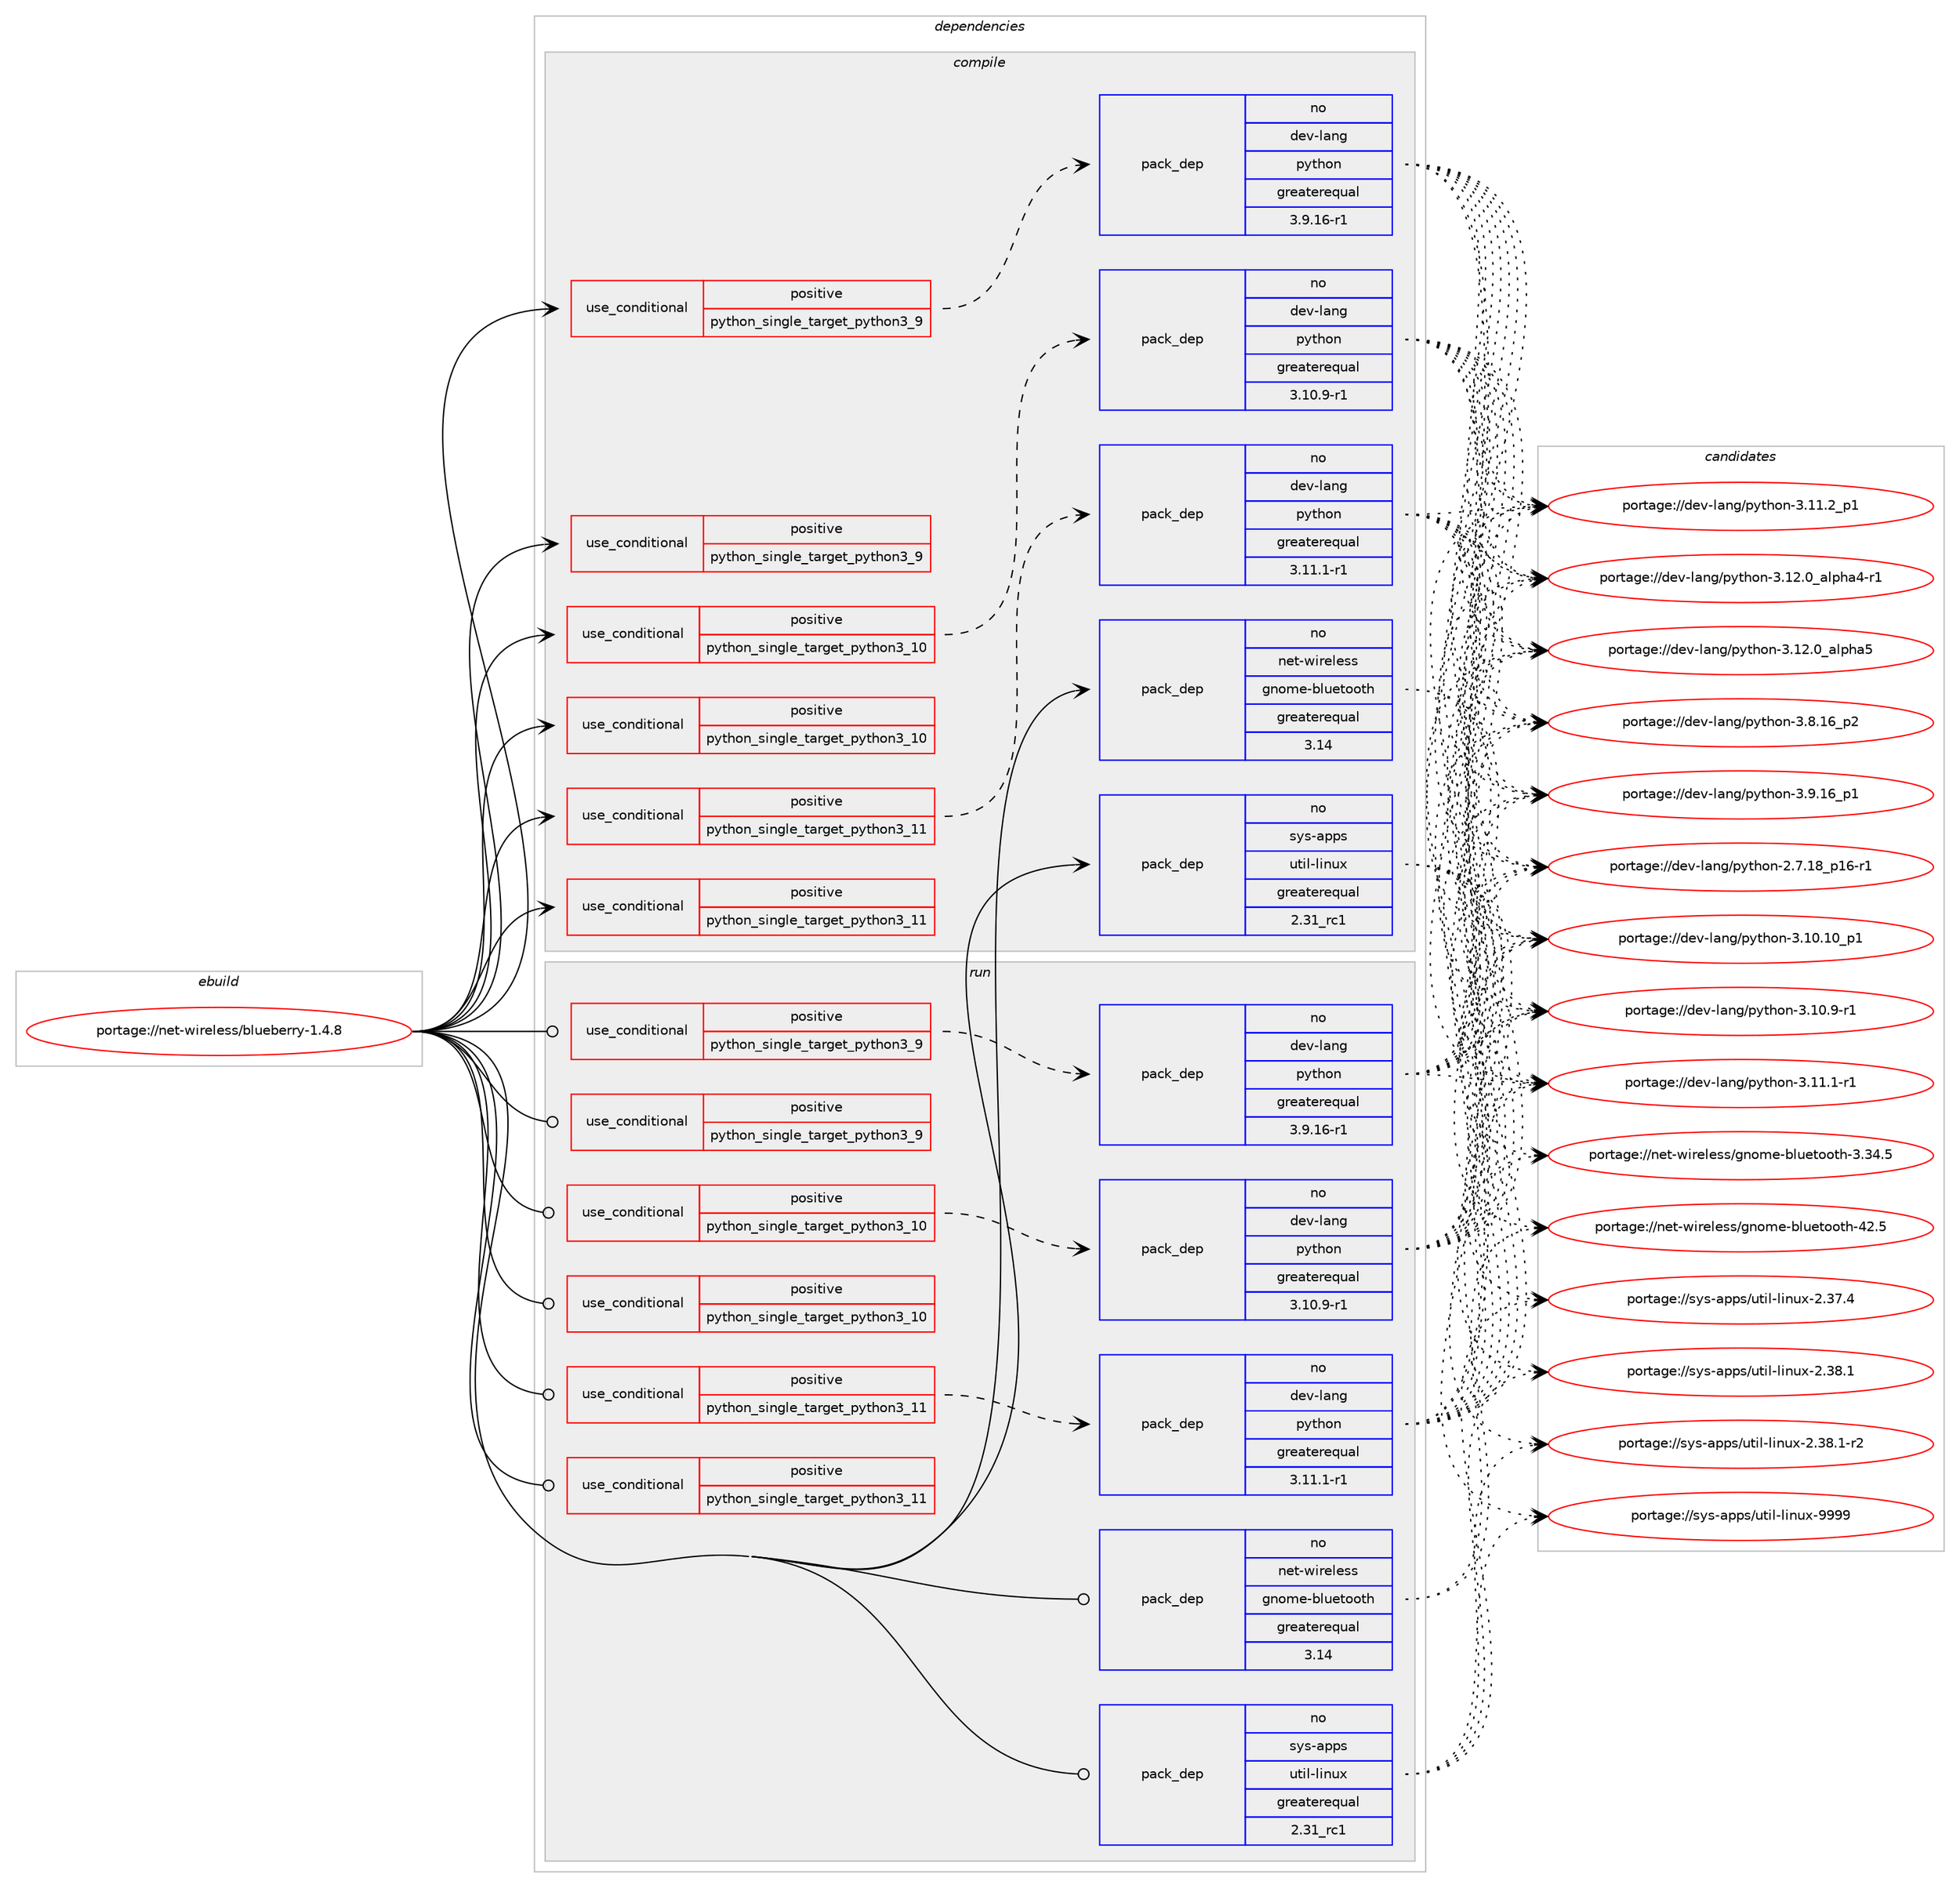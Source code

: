 digraph prolog {

# *************
# Graph options
# *************

newrank=true;
concentrate=true;
compound=true;
graph [rankdir=LR,fontname=Helvetica,fontsize=10,ranksep=1.5];#, ranksep=2.5, nodesep=0.2];
edge  [arrowhead=vee];
node  [fontname=Helvetica,fontsize=10];

# **********
# The ebuild
# **********

subgraph cluster_leftcol {
color=gray;
rank=same;
label=<<i>ebuild</i>>;
id [label="portage://net-wireless/blueberry-1.4.8", color=red, width=4, href="../net-wireless/blueberry-1.4.8.svg"];
}

# ****************
# The dependencies
# ****************

subgraph cluster_midcol {
color=gray;
label=<<i>dependencies</i>>;
subgraph cluster_compile {
fillcolor="#eeeeee";
style=filled;
label=<<i>compile</i>>;
subgraph cond23 {
dependency60 [label=<<TABLE BORDER="0" CELLBORDER="1" CELLSPACING="0" CELLPADDING="4"><TR><TD ROWSPAN="3" CELLPADDING="10">use_conditional</TD></TR><TR><TD>positive</TD></TR><TR><TD>python_single_target_python3_10</TD></TR></TABLE>>, shape=none, color=red];
subgraph pack38 {
dependency61 [label=<<TABLE BORDER="0" CELLBORDER="1" CELLSPACING="0" CELLPADDING="4" WIDTH="220"><TR><TD ROWSPAN="6" CELLPADDING="30">pack_dep</TD></TR><TR><TD WIDTH="110">no</TD></TR><TR><TD>dev-lang</TD></TR><TR><TD>python</TD></TR><TR><TD>greaterequal</TD></TR><TR><TD>3.10.9-r1</TD></TR></TABLE>>, shape=none, color=blue];
}
dependency60:e -> dependency61:w [weight=20,style="dashed",arrowhead="vee"];
}
id:e -> dependency60:w [weight=20,style="solid",arrowhead="vee"];
subgraph cond24 {
dependency62 [label=<<TABLE BORDER="0" CELLBORDER="1" CELLSPACING="0" CELLPADDING="4"><TR><TD ROWSPAN="3" CELLPADDING="10">use_conditional</TD></TR><TR><TD>positive</TD></TR><TR><TD>python_single_target_python3_10</TD></TR></TABLE>>, shape=none, color=red];
# *** BEGIN UNKNOWN DEPENDENCY TYPE (TODO) ***
# dependency62 -> package_dependency(portage://net-wireless/blueberry-1.4.8,install,no,dev-python,dbus-python,none,[,,],[],[use(enable(python_targets_python3_10),negative)])
# *** END UNKNOWN DEPENDENCY TYPE (TODO) ***

# *** BEGIN UNKNOWN DEPENDENCY TYPE (TODO) ***
# dependency62 -> package_dependency(portage://net-wireless/blueberry-1.4.8,install,no,dev-python,pygobject,none,[,,],[slot(3)],[use(enable(python_targets_python3_10),negative)])
# *** END UNKNOWN DEPENDENCY TYPE (TODO) ***

# *** BEGIN UNKNOWN DEPENDENCY TYPE (TODO) ***
# dependency62 -> package_dependency(portage://net-wireless/blueberry-1.4.8,install,no,dev-python,setproctitle,none,[,,],[],[use(enable(python_targets_python3_10),negative)])
# *** END UNKNOWN DEPENDENCY TYPE (TODO) ***

# *** BEGIN UNKNOWN DEPENDENCY TYPE (TODO) ***
# dependency62 -> package_dependency(portage://net-wireless/blueberry-1.4.8,install,no,dev-python,python3-xapp,none,[,,],[],[use(enable(python_targets_python3_10),negative)])
# *** END UNKNOWN DEPENDENCY TYPE (TODO) ***

}
id:e -> dependency62:w [weight=20,style="solid",arrowhead="vee"];
subgraph cond25 {
dependency63 [label=<<TABLE BORDER="0" CELLBORDER="1" CELLSPACING="0" CELLPADDING="4"><TR><TD ROWSPAN="3" CELLPADDING="10">use_conditional</TD></TR><TR><TD>positive</TD></TR><TR><TD>python_single_target_python3_11</TD></TR></TABLE>>, shape=none, color=red];
subgraph pack39 {
dependency64 [label=<<TABLE BORDER="0" CELLBORDER="1" CELLSPACING="0" CELLPADDING="4" WIDTH="220"><TR><TD ROWSPAN="6" CELLPADDING="30">pack_dep</TD></TR><TR><TD WIDTH="110">no</TD></TR><TR><TD>dev-lang</TD></TR><TR><TD>python</TD></TR><TR><TD>greaterequal</TD></TR><TR><TD>3.11.1-r1</TD></TR></TABLE>>, shape=none, color=blue];
}
dependency63:e -> dependency64:w [weight=20,style="dashed",arrowhead="vee"];
}
id:e -> dependency63:w [weight=20,style="solid",arrowhead="vee"];
subgraph cond26 {
dependency65 [label=<<TABLE BORDER="0" CELLBORDER="1" CELLSPACING="0" CELLPADDING="4"><TR><TD ROWSPAN="3" CELLPADDING="10">use_conditional</TD></TR><TR><TD>positive</TD></TR><TR><TD>python_single_target_python3_11</TD></TR></TABLE>>, shape=none, color=red];
# *** BEGIN UNKNOWN DEPENDENCY TYPE (TODO) ***
# dependency65 -> package_dependency(portage://net-wireless/blueberry-1.4.8,install,no,dev-python,dbus-python,none,[,,],[],[use(enable(python_targets_python3_11),negative)])
# *** END UNKNOWN DEPENDENCY TYPE (TODO) ***

# *** BEGIN UNKNOWN DEPENDENCY TYPE (TODO) ***
# dependency65 -> package_dependency(portage://net-wireless/blueberry-1.4.8,install,no,dev-python,pygobject,none,[,,],[slot(3)],[use(enable(python_targets_python3_11),negative)])
# *** END UNKNOWN DEPENDENCY TYPE (TODO) ***

# *** BEGIN UNKNOWN DEPENDENCY TYPE (TODO) ***
# dependency65 -> package_dependency(portage://net-wireless/blueberry-1.4.8,install,no,dev-python,setproctitle,none,[,,],[],[use(enable(python_targets_python3_11),negative)])
# *** END UNKNOWN DEPENDENCY TYPE (TODO) ***

# *** BEGIN UNKNOWN DEPENDENCY TYPE (TODO) ***
# dependency65 -> package_dependency(portage://net-wireless/blueberry-1.4.8,install,no,dev-python,python3-xapp,none,[,,],[],[use(enable(python_targets_python3_11),negative)])
# *** END UNKNOWN DEPENDENCY TYPE (TODO) ***

}
id:e -> dependency65:w [weight=20,style="solid",arrowhead="vee"];
subgraph cond27 {
dependency66 [label=<<TABLE BORDER="0" CELLBORDER="1" CELLSPACING="0" CELLPADDING="4"><TR><TD ROWSPAN="3" CELLPADDING="10">use_conditional</TD></TR><TR><TD>positive</TD></TR><TR><TD>python_single_target_python3_9</TD></TR></TABLE>>, shape=none, color=red];
subgraph pack40 {
dependency67 [label=<<TABLE BORDER="0" CELLBORDER="1" CELLSPACING="0" CELLPADDING="4" WIDTH="220"><TR><TD ROWSPAN="6" CELLPADDING="30">pack_dep</TD></TR><TR><TD WIDTH="110">no</TD></TR><TR><TD>dev-lang</TD></TR><TR><TD>python</TD></TR><TR><TD>greaterequal</TD></TR><TR><TD>3.9.16-r1</TD></TR></TABLE>>, shape=none, color=blue];
}
dependency66:e -> dependency67:w [weight=20,style="dashed",arrowhead="vee"];
}
id:e -> dependency66:w [weight=20,style="solid",arrowhead="vee"];
subgraph cond28 {
dependency68 [label=<<TABLE BORDER="0" CELLBORDER="1" CELLSPACING="0" CELLPADDING="4"><TR><TD ROWSPAN="3" CELLPADDING="10">use_conditional</TD></TR><TR><TD>positive</TD></TR><TR><TD>python_single_target_python3_9</TD></TR></TABLE>>, shape=none, color=red];
# *** BEGIN UNKNOWN DEPENDENCY TYPE (TODO) ***
# dependency68 -> package_dependency(portage://net-wireless/blueberry-1.4.8,install,no,dev-python,dbus-python,none,[,,],[],[use(enable(python_targets_python3_9),negative)])
# *** END UNKNOWN DEPENDENCY TYPE (TODO) ***

# *** BEGIN UNKNOWN DEPENDENCY TYPE (TODO) ***
# dependency68 -> package_dependency(portage://net-wireless/blueberry-1.4.8,install,no,dev-python,pygobject,none,[,,],[slot(3)],[use(enable(python_targets_python3_9),negative)])
# *** END UNKNOWN DEPENDENCY TYPE (TODO) ***

# *** BEGIN UNKNOWN DEPENDENCY TYPE (TODO) ***
# dependency68 -> package_dependency(portage://net-wireless/blueberry-1.4.8,install,no,dev-python,setproctitle,none,[,,],[],[use(enable(python_targets_python3_9),negative)])
# *** END UNKNOWN DEPENDENCY TYPE (TODO) ***

# *** BEGIN UNKNOWN DEPENDENCY TYPE (TODO) ***
# dependency68 -> package_dependency(portage://net-wireless/blueberry-1.4.8,install,no,dev-python,python3-xapp,none,[,,],[],[use(enable(python_targets_python3_9),negative)])
# *** END UNKNOWN DEPENDENCY TYPE (TODO) ***

}
id:e -> dependency68:w [weight=20,style="solid",arrowhead="vee"];
# *** BEGIN UNKNOWN DEPENDENCY TYPE (TODO) ***
# id -> package_dependency(portage://net-wireless/blueberry-1.4.8,install,no,net-wireless,bluez,none,[,,],[],[use(enable(obex),none)])
# *** END UNKNOWN DEPENDENCY TYPE (TODO) ***

# *** BEGIN UNKNOWN DEPENDENCY TYPE (TODO) ***
# id -> package_dependency(portage://net-wireless/blueberry-1.4.8,install,no,net-wireless,bluez-tools,none,[,,],[],[])
# *** END UNKNOWN DEPENDENCY TYPE (TODO) ***

subgraph pack41 {
dependency69 [label=<<TABLE BORDER="0" CELLBORDER="1" CELLSPACING="0" CELLPADDING="4" WIDTH="220"><TR><TD ROWSPAN="6" CELLPADDING="30">pack_dep</TD></TR><TR><TD WIDTH="110">no</TD></TR><TR><TD>net-wireless</TD></TR><TR><TD>gnome-bluetooth</TD></TR><TR><TD>greaterequal</TD></TR><TR><TD>3.14</TD></TR></TABLE>>, shape=none, color=blue];
}
id:e -> dependency69:w [weight=20,style="solid",arrowhead="vee"];
subgraph pack42 {
dependency70 [label=<<TABLE BORDER="0" CELLBORDER="1" CELLSPACING="0" CELLPADDING="4" WIDTH="220"><TR><TD ROWSPAN="6" CELLPADDING="30">pack_dep</TD></TR><TR><TD WIDTH="110">no</TD></TR><TR><TD>sys-apps</TD></TR><TR><TD>util-linux</TD></TR><TR><TD>greaterequal</TD></TR><TR><TD>2.31_rc1</TD></TR></TABLE>>, shape=none, color=blue];
}
id:e -> dependency70:w [weight=20,style="solid",arrowhead="vee"];
# *** BEGIN UNKNOWN DEPENDENCY TYPE (TODO) ***
# id -> package_dependency(portage://net-wireless/blueberry-1.4.8,install,no,x11-libs,libnotify,none,[,,],[],[use(enable(introspection),none)])
# *** END UNKNOWN DEPENDENCY TYPE (TODO) ***

# *** BEGIN UNKNOWN DEPENDENCY TYPE (TODO) ***
# id -> package_dependency(portage://net-wireless/blueberry-1.4.8,install,no,x11-misc,wmctrl,none,[,,],[],[])
# *** END UNKNOWN DEPENDENCY TYPE (TODO) ***

}
subgraph cluster_compileandrun {
fillcolor="#eeeeee";
style=filled;
label=<<i>compile and run</i>>;
}
subgraph cluster_run {
fillcolor="#eeeeee";
style=filled;
label=<<i>run</i>>;
subgraph cond29 {
dependency71 [label=<<TABLE BORDER="0" CELLBORDER="1" CELLSPACING="0" CELLPADDING="4"><TR><TD ROWSPAN="3" CELLPADDING="10">use_conditional</TD></TR><TR><TD>positive</TD></TR><TR><TD>python_single_target_python3_10</TD></TR></TABLE>>, shape=none, color=red];
subgraph pack43 {
dependency72 [label=<<TABLE BORDER="0" CELLBORDER="1" CELLSPACING="0" CELLPADDING="4" WIDTH="220"><TR><TD ROWSPAN="6" CELLPADDING="30">pack_dep</TD></TR><TR><TD WIDTH="110">no</TD></TR><TR><TD>dev-lang</TD></TR><TR><TD>python</TD></TR><TR><TD>greaterequal</TD></TR><TR><TD>3.10.9-r1</TD></TR></TABLE>>, shape=none, color=blue];
}
dependency71:e -> dependency72:w [weight=20,style="dashed",arrowhead="vee"];
}
id:e -> dependency71:w [weight=20,style="solid",arrowhead="odot"];
subgraph cond30 {
dependency73 [label=<<TABLE BORDER="0" CELLBORDER="1" CELLSPACING="0" CELLPADDING="4"><TR><TD ROWSPAN="3" CELLPADDING="10">use_conditional</TD></TR><TR><TD>positive</TD></TR><TR><TD>python_single_target_python3_10</TD></TR></TABLE>>, shape=none, color=red];
# *** BEGIN UNKNOWN DEPENDENCY TYPE (TODO) ***
# dependency73 -> package_dependency(portage://net-wireless/blueberry-1.4.8,run,no,dev-python,dbus-python,none,[,,],[],[use(enable(python_targets_python3_10),negative)])
# *** END UNKNOWN DEPENDENCY TYPE (TODO) ***

# *** BEGIN UNKNOWN DEPENDENCY TYPE (TODO) ***
# dependency73 -> package_dependency(portage://net-wireless/blueberry-1.4.8,run,no,dev-python,pygobject,none,[,,],[slot(3)],[use(enable(python_targets_python3_10),negative)])
# *** END UNKNOWN DEPENDENCY TYPE (TODO) ***

# *** BEGIN UNKNOWN DEPENDENCY TYPE (TODO) ***
# dependency73 -> package_dependency(portage://net-wireless/blueberry-1.4.8,run,no,dev-python,setproctitle,none,[,,],[],[use(enable(python_targets_python3_10),negative)])
# *** END UNKNOWN DEPENDENCY TYPE (TODO) ***

# *** BEGIN UNKNOWN DEPENDENCY TYPE (TODO) ***
# dependency73 -> package_dependency(portage://net-wireless/blueberry-1.4.8,run,no,dev-python,python3-xapp,none,[,,],[],[use(enable(python_targets_python3_10),negative)])
# *** END UNKNOWN DEPENDENCY TYPE (TODO) ***

}
id:e -> dependency73:w [weight=20,style="solid",arrowhead="odot"];
subgraph cond31 {
dependency74 [label=<<TABLE BORDER="0" CELLBORDER="1" CELLSPACING="0" CELLPADDING="4"><TR><TD ROWSPAN="3" CELLPADDING="10">use_conditional</TD></TR><TR><TD>positive</TD></TR><TR><TD>python_single_target_python3_11</TD></TR></TABLE>>, shape=none, color=red];
subgraph pack44 {
dependency75 [label=<<TABLE BORDER="0" CELLBORDER="1" CELLSPACING="0" CELLPADDING="4" WIDTH="220"><TR><TD ROWSPAN="6" CELLPADDING="30">pack_dep</TD></TR><TR><TD WIDTH="110">no</TD></TR><TR><TD>dev-lang</TD></TR><TR><TD>python</TD></TR><TR><TD>greaterequal</TD></TR><TR><TD>3.11.1-r1</TD></TR></TABLE>>, shape=none, color=blue];
}
dependency74:e -> dependency75:w [weight=20,style="dashed",arrowhead="vee"];
}
id:e -> dependency74:w [weight=20,style="solid",arrowhead="odot"];
subgraph cond32 {
dependency76 [label=<<TABLE BORDER="0" CELLBORDER="1" CELLSPACING="0" CELLPADDING="4"><TR><TD ROWSPAN="3" CELLPADDING="10">use_conditional</TD></TR><TR><TD>positive</TD></TR><TR><TD>python_single_target_python3_11</TD></TR></TABLE>>, shape=none, color=red];
# *** BEGIN UNKNOWN DEPENDENCY TYPE (TODO) ***
# dependency76 -> package_dependency(portage://net-wireless/blueberry-1.4.8,run,no,dev-python,dbus-python,none,[,,],[],[use(enable(python_targets_python3_11),negative)])
# *** END UNKNOWN DEPENDENCY TYPE (TODO) ***

# *** BEGIN UNKNOWN DEPENDENCY TYPE (TODO) ***
# dependency76 -> package_dependency(portage://net-wireless/blueberry-1.4.8,run,no,dev-python,pygobject,none,[,,],[slot(3)],[use(enable(python_targets_python3_11),negative)])
# *** END UNKNOWN DEPENDENCY TYPE (TODO) ***

# *** BEGIN UNKNOWN DEPENDENCY TYPE (TODO) ***
# dependency76 -> package_dependency(portage://net-wireless/blueberry-1.4.8,run,no,dev-python,setproctitle,none,[,,],[],[use(enable(python_targets_python3_11),negative)])
# *** END UNKNOWN DEPENDENCY TYPE (TODO) ***

# *** BEGIN UNKNOWN DEPENDENCY TYPE (TODO) ***
# dependency76 -> package_dependency(portage://net-wireless/blueberry-1.4.8,run,no,dev-python,python3-xapp,none,[,,],[],[use(enable(python_targets_python3_11),negative)])
# *** END UNKNOWN DEPENDENCY TYPE (TODO) ***

}
id:e -> dependency76:w [weight=20,style="solid",arrowhead="odot"];
subgraph cond33 {
dependency77 [label=<<TABLE BORDER="0" CELLBORDER="1" CELLSPACING="0" CELLPADDING="4"><TR><TD ROWSPAN="3" CELLPADDING="10">use_conditional</TD></TR><TR><TD>positive</TD></TR><TR><TD>python_single_target_python3_9</TD></TR></TABLE>>, shape=none, color=red];
subgraph pack45 {
dependency78 [label=<<TABLE BORDER="0" CELLBORDER="1" CELLSPACING="0" CELLPADDING="4" WIDTH="220"><TR><TD ROWSPAN="6" CELLPADDING="30">pack_dep</TD></TR><TR><TD WIDTH="110">no</TD></TR><TR><TD>dev-lang</TD></TR><TR><TD>python</TD></TR><TR><TD>greaterequal</TD></TR><TR><TD>3.9.16-r1</TD></TR></TABLE>>, shape=none, color=blue];
}
dependency77:e -> dependency78:w [weight=20,style="dashed",arrowhead="vee"];
}
id:e -> dependency77:w [weight=20,style="solid",arrowhead="odot"];
subgraph cond34 {
dependency79 [label=<<TABLE BORDER="0" CELLBORDER="1" CELLSPACING="0" CELLPADDING="4"><TR><TD ROWSPAN="3" CELLPADDING="10">use_conditional</TD></TR><TR><TD>positive</TD></TR><TR><TD>python_single_target_python3_9</TD></TR></TABLE>>, shape=none, color=red];
# *** BEGIN UNKNOWN DEPENDENCY TYPE (TODO) ***
# dependency79 -> package_dependency(portage://net-wireless/blueberry-1.4.8,run,no,dev-python,dbus-python,none,[,,],[],[use(enable(python_targets_python3_9),negative)])
# *** END UNKNOWN DEPENDENCY TYPE (TODO) ***

# *** BEGIN UNKNOWN DEPENDENCY TYPE (TODO) ***
# dependency79 -> package_dependency(portage://net-wireless/blueberry-1.4.8,run,no,dev-python,pygobject,none,[,,],[slot(3)],[use(enable(python_targets_python3_9),negative)])
# *** END UNKNOWN DEPENDENCY TYPE (TODO) ***

# *** BEGIN UNKNOWN DEPENDENCY TYPE (TODO) ***
# dependency79 -> package_dependency(portage://net-wireless/blueberry-1.4.8,run,no,dev-python,setproctitle,none,[,,],[],[use(enable(python_targets_python3_9),negative)])
# *** END UNKNOWN DEPENDENCY TYPE (TODO) ***

# *** BEGIN UNKNOWN DEPENDENCY TYPE (TODO) ***
# dependency79 -> package_dependency(portage://net-wireless/blueberry-1.4.8,run,no,dev-python,python3-xapp,none,[,,],[],[use(enable(python_targets_python3_9),negative)])
# *** END UNKNOWN DEPENDENCY TYPE (TODO) ***

}
id:e -> dependency79:w [weight=20,style="solid",arrowhead="odot"];
# *** BEGIN UNKNOWN DEPENDENCY TYPE (TODO) ***
# id -> package_dependency(portage://net-wireless/blueberry-1.4.8,run,no,net-wireless,bluez,none,[,,],[],[use(enable(obex),none)])
# *** END UNKNOWN DEPENDENCY TYPE (TODO) ***

# *** BEGIN UNKNOWN DEPENDENCY TYPE (TODO) ***
# id -> package_dependency(portage://net-wireless/blueberry-1.4.8,run,no,net-wireless,bluez-tools,none,[,,],[],[])
# *** END UNKNOWN DEPENDENCY TYPE (TODO) ***

subgraph pack46 {
dependency80 [label=<<TABLE BORDER="0" CELLBORDER="1" CELLSPACING="0" CELLPADDING="4" WIDTH="220"><TR><TD ROWSPAN="6" CELLPADDING="30">pack_dep</TD></TR><TR><TD WIDTH="110">no</TD></TR><TR><TD>net-wireless</TD></TR><TR><TD>gnome-bluetooth</TD></TR><TR><TD>greaterequal</TD></TR><TR><TD>3.14</TD></TR></TABLE>>, shape=none, color=blue];
}
id:e -> dependency80:w [weight=20,style="solid",arrowhead="odot"];
subgraph pack47 {
dependency81 [label=<<TABLE BORDER="0" CELLBORDER="1" CELLSPACING="0" CELLPADDING="4" WIDTH="220"><TR><TD ROWSPAN="6" CELLPADDING="30">pack_dep</TD></TR><TR><TD WIDTH="110">no</TD></TR><TR><TD>sys-apps</TD></TR><TR><TD>util-linux</TD></TR><TR><TD>greaterequal</TD></TR><TR><TD>2.31_rc1</TD></TR></TABLE>>, shape=none, color=blue];
}
id:e -> dependency81:w [weight=20,style="solid",arrowhead="odot"];
# *** BEGIN UNKNOWN DEPENDENCY TYPE (TODO) ***
# id -> package_dependency(portage://net-wireless/blueberry-1.4.8,run,no,x11-libs,libnotify,none,[,,],[],[use(enable(introspection),none)])
# *** END UNKNOWN DEPENDENCY TYPE (TODO) ***

# *** BEGIN UNKNOWN DEPENDENCY TYPE (TODO) ***
# id -> package_dependency(portage://net-wireless/blueberry-1.4.8,run,no,x11-misc,wmctrl,none,[,,],[],[])
# *** END UNKNOWN DEPENDENCY TYPE (TODO) ***

}
}

# **************
# The candidates
# **************

subgraph cluster_choices {
rank=same;
color=gray;
label=<<i>candidates</i>>;

subgraph choice38 {
color=black;
nodesep=1;
choice100101118451089711010347112121116104111110455046554649569511249544511449 [label="portage://dev-lang/python-2.7.18_p16-r1", color=red, width=4,href="../dev-lang/python-2.7.18_p16-r1.svg"];
choice10010111845108971101034711212111610411111045514649484649489511249 [label="portage://dev-lang/python-3.10.10_p1", color=red, width=4,href="../dev-lang/python-3.10.10_p1.svg"];
choice100101118451089711010347112121116104111110455146494846574511449 [label="portage://dev-lang/python-3.10.9-r1", color=red, width=4,href="../dev-lang/python-3.10.9-r1.svg"];
choice100101118451089711010347112121116104111110455146494946494511449 [label="portage://dev-lang/python-3.11.1-r1", color=red, width=4,href="../dev-lang/python-3.11.1-r1.svg"];
choice100101118451089711010347112121116104111110455146494946509511249 [label="portage://dev-lang/python-3.11.2_p1", color=red, width=4,href="../dev-lang/python-3.11.2_p1.svg"];
choice10010111845108971101034711212111610411111045514649504648959710811210497524511449 [label="portage://dev-lang/python-3.12.0_alpha4-r1", color=red, width=4,href="../dev-lang/python-3.12.0_alpha4-r1.svg"];
choice1001011184510897110103471121211161041111104551464950464895971081121049753 [label="portage://dev-lang/python-3.12.0_alpha5", color=red, width=4,href="../dev-lang/python-3.12.0_alpha5.svg"];
choice100101118451089711010347112121116104111110455146564649549511250 [label="portage://dev-lang/python-3.8.16_p2", color=red, width=4,href="../dev-lang/python-3.8.16_p2.svg"];
choice100101118451089711010347112121116104111110455146574649549511249 [label="portage://dev-lang/python-3.9.16_p1", color=red, width=4,href="../dev-lang/python-3.9.16_p1.svg"];
dependency61:e -> choice100101118451089711010347112121116104111110455046554649569511249544511449:w [style=dotted,weight="100"];
dependency61:e -> choice10010111845108971101034711212111610411111045514649484649489511249:w [style=dotted,weight="100"];
dependency61:e -> choice100101118451089711010347112121116104111110455146494846574511449:w [style=dotted,weight="100"];
dependency61:e -> choice100101118451089711010347112121116104111110455146494946494511449:w [style=dotted,weight="100"];
dependency61:e -> choice100101118451089711010347112121116104111110455146494946509511249:w [style=dotted,weight="100"];
dependency61:e -> choice10010111845108971101034711212111610411111045514649504648959710811210497524511449:w [style=dotted,weight="100"];
dependency61:e -> choice1001011184510897110103471121211161041111104551464950464895971081121049753:w [style=dotted,weight="100"];
dependency61:e -> choice100101118451089711010347112121116104111110455146564649549511250:w [style=dotted,weight="100"];
dependency61:e -> choice100101118451089711010347112121116104111110455146574649549511249:w [style=dotted,weight="100"];
}
subgraph choice39 {
color=black;
nodesep=1;
choice100101118451089711010347112121116104111110455046554649569511249544511449 [label="portage://dev-lang/python-2.7.18_p16-r1", color=red, width=4,href="../dev-lang/python-2.7.18_p16-r1.svg"];
choice10010111845108971101034711212111610411111045514649484649489511249 [label="portage://dev-lang/python-3.10.10_p1", color=red, width=4,href="../dev-lang/python-3.10.10_p1.svg"];
choice100101118451089711010347112121116104111110455146494846574511449 [label="portage://dev-lang/python-3.10.9-r1", color=red, width=4,href="../dev-lang/python-3.10.9-r1.svg"];
choice100101118451089711010347112121116104111110455146494946494511449 [label="portage://dev-lang/python-3.11.1-r1", color=red, width=4,href="../dev-lang/python-3.11.1-r1.svg"];
choice100101118451089711010347112121116104111110455146494946509511249 [label="portage://dev-lang/python-3.11.2_p1", color=red, width=4,href="../dev-lang/python-3.11.2_p1.svg"];
choice10010111845108971101034711212111610411111045514649504648959710811210497524511449 [label="portage://dev-lang/python-3.12.0_alpha4-r1", color=red, width=4,href="../dev-lang/python-3.12.0_alpha4-r1.svg"];
choice1001011184510897110103471121211161041111104551464950464895971081121049753 [label="portage://dev-lang/python-3.12.0_alpha5", color=red, width=4,href="../dev-lang/python-3.12.0_alpha5.svg"];
choice100101118451089711010347112121116104111110455146564649549511250 [label="portage://dev-lang/python-3.8.16_p2", color=red, width=4,href="../dev-lang/python-3.8.16_p2.svg"];
choice100101118451089711010347112121116104111110455146574649549511249 [label="portage://dev-lang/python-3.9.16_p1", color=red, width=4,href="../dev-lang/python-3.9.16_p1.svg"];
dependency64:e -> choice100101118451089711010347112121116104111110455046554649569511249544511449:w [style=dotted,weight="100"];
dependency64:e -> choice10010111845108971101034711212111610411111045514649484649489511249:w [style=dotted,weight="100"];
dependency64:e -> choice100101118451089711010347112121116104111110455146494846574511449:w [style=dotted,weight="100"];
dependency64:e -> choice100101118451089711010347112121116104111110455146494946494511449:w [style=dotted,weight="100"];
dependency64:e -> choice100101118451089711010347112121116104111110455146494946509511249:w [style=dotted,weight="100"];
dependency64:e -> choice10010111845108971101034711212111610411111045514649504648959710811210497524511449:w [style=dotted,weight="100"];
dependency64:e -> choice1001011184510897110103471121211161041111104551464950464895971081121049753:w [style=dotted,weight="100"];
dependency64:e -> choice100101118451089711010347112121116104111110455146564649549511250:w [style=dotted,weight="100"];
dependency64:e -> choice100101118451089711010347112121116104111110455146574649549511249:w [style=dotted,weight="100"];
}
subgraph choice40 {
color=black;
nodesep=1;
choice100101118451089711010347112121116104111110455046554649569511249544511449 [label="portage://dev-lang/python-2.7.18_p16-r1", color=red, width=4,href="../dev-lang/python-2.7.18_p16-r1.svg"];
choice10010111845108971101034711212111610411111045514649484649489511249 [label="portage://dev-lang/python-3.10.10_p1", color=red, width=4,href="../dev-lang/python-3.10.10_p1.svg"];
choice100101118451089711010347112121116104111110455146494846574511449 [label="portage://dev-lang/python-3.10.9-r1", color=red, width=4,href="../dev-lang/python-3.10.9-r1.svg"];
choice100101118451089711010347112121116104111110455146494946494511449 [label="portage://dev-lang/python-3.11.1-r1", color=red, width=4,href="../dev-lang/python-3.11.1-r1.svg"];
choice100101118451089711010347112121116104111110455146494946509511249 [label="portage://dev-lang/python-3.11.2_p1", color=red, width=4,href="../dev-lang/python-3.11.2_p1.svg"];
choice10010111845108971101034711212111610411111045514649504648959710811210497524511449 [label="portage://dev-lang/python-3.12.0_alpha4-r1", color=red, width=4,href="../dev-lang/python-3.12.0_alpha4-r1.svg"];
choice1001011184510897110103471121211161041111104551464950464895971081121049753 [label="portage://dev-lang/python-3.12.0_alpha5", color=red, width=4,href="../dev-lang/python-3.12.0_alpha5.svg"];
choice100101118451089711010347112121116104111110455146564649549511250 [label="portage://dev-lang/python-3.8.16_p2", color=red, width=4,href="../dev-lang/python-3.8.16_p2.svg"];
choice100101118451089711010347112121116104111110455146574649549511249 [label="portage://dev-lang/python-3.9.16_p1", color=red, width=4,href="../dev-lang/python-3.9.16_p1.svg"];
dependency67:e -> choice100101118451089711010347112121116104111110455046554649569511249544511449:w [style=dotted,weight="100"];
dependency67:e -> choice10010111845108971101034711212111610411111045514649484649489511249:w [style=dotted,weight="100"];
dependency67:e -> choice100101118451089711010347112121116104111110455146494846574511449:w [style=dotted,weight="100"];
dependency67:e -> choice100101118451089711010347112121116104111110455146494946494511449:w [style=dotted,weight="100"];
dependency67:e -> choice100101118451089711010347112121116104111110455146494946509511249:w [style=dotted,weight="100"];
dependency67:e -> choice10010111845108971101034711212111610411111045514649504648959710811210497524511449:w [style=dotted,weight="100"];
dependency67:e -> choice1001011184510897110103471121211161041111104551464950464895971081121049753:w [style=dotted,weight="100"];
dependency67:e -> choice100101118451089711010347112121116104111110455146564649549511250:w [style=dotted,weight="100"];
dependency67:e -> choice100101118451089711010347112121116104111110455146574649549511249:w [style=dotted,weight="100"];
}
subgraph choice41 {
color=black;
nodesep=1;
choice1101011164511910511410110810111511547103110111109101459810811710111611111111610445514651524653 [label="portage://net-wireless/gnome-bluetooth-3.34.5", color=red, width=4,href="../net-wireless/gnome-bluetooth-3.34.5.svg"];
choice110101116451191051141011081011151154710311011110910145981081171011161111111161044552504653 [label="portage://net-wireless/gnome-bluetooth-42.5", color=red, width=4,href="../net-wireless/gnome-bluetooth-42.5.svg"];
dependency69:e -> choice1101011164511910511410110810111511547103110111109101459810811710111611111111610445514651524653:w [style=dotted,weight="100"];
dependency69:e -> choice110101116451191051141011081011151154710311011110910145981081171011161111111161044552504653:w [style=dotted,weight="100"];
}
subgraph choice42 {
color=black;
nodesep=1;
choice1151211154597112112115471171161051084510810511011712045504651554652 [label="portage://sys-apps/util-linux-2.37.4", color=red, width=4,href="../sys-apps/util-linux-2.37.4.svg"];
choice1151211154597112112115471171161051084510810511011712045504651564649 [label="portage://sys-apps/util-linux-2.38.1", color=red, width=4,href="../sys-apps/util-linux-2.38.1.svg"];
choice11512111545971121121154711711610510845108105110117120455046515646494511450 [label="portage://sys-apps/util-linux-2.38.1-r2", color=red, width=4,href="../sys-apps/util-linux-2.38.1-r2.svg"];
choice115121115459711211211547117116105108451081051101171204557575757 [label="portage://sys-apps/util-linux-9999", color=red, width=4,href="../sys-apps/util-linux-9999.svg"];
dependency70:e -> choice1151211154597112112115471171161051084510810511011712045504651554652:w [style=dotted,weight="100"];
dependency70:e -> choice1151211154597112112115471171161051084510810511011712045504651564649:w [style=dotted,weight="100"];
dependency70:e -> choice11512111545971121121154711711610510845108105110117120455046515646494511450:w [style=dotted,weight="100"];
dependency70:e -> choice115121115459711211211547117116105108451081051101171204557575757:w [style=dotted,weight="100"];
}
subgraph choice43 {
color=black;
nodesep=1;
choice100101118451089711010347112121116104111110455046554649569511249544511449 [label="portage://dev-lang/python-2.7.18_p16-r1", color=red, width=4,href="../dev-lang/python-2.7.18_p16-r1.svg"];
choice10010111845108971101034711212111610411111045514649484649489511249 [label="portage://dev-lang/python-3.10.10_p1", color=red, width=4,href="../dev-lang/python-3.10.10_p1.svg"];
choice100101118451089711010347112121116104111110455146494846574511449 [label="portage://dev-lang/python-3.10.9-r1", color=red, width=4,href="../dev-lang/python-3.10.9-r1.svg"];
choice100101118451089711010347112121116104111110455146494946494511449 [label="portage://dev-lang/python-3.11.1-r1", color=red, width=4,href="../dev-lang/python-3.11.1-r1.svg"];
choice100101118451089711010347112121116104111110455146494946509511249 [label="portage://dev-lang/python-3.11.2_p1", color=red, width=4,href="../dev-lang/python-3.11.2_p1.svg"];
choice10010111845108971101034711212111610411111045514649504648959710811210497524511449 [label="portage://dev-lang/python-3.12.0_alpha4-r1", color=red, width=4,href="../dev-lang/python-3.12.0_alpha4-r1.svg"];
choice1001011184510897110103471121211161041111104551464950464895971081121049753 [label="portage://dev-lang/python-3.12.0_alpha5", color=red, width=4,href="../dev-lang/python-3.12.0_alpha5.svg"];
choice100101118451089711010347112121116104111110455146564649549511250 [label="portage://dev-lang/python-3.8.16_p2", color=red, width=4,href="../dev-lang/python-3.8.16_p2.svg"];
choice100101118451089711010347112121116104111110455146574649549511249 [label="portage://dev-lang/python-3.9.16_p1", color=red, width=4,href="../dev-lang/python-3.9.16_p1.svg"];
dependency72:e -> choice100101118451089711010347112121116104111110455046554649569511249544511449:w [style=dotted,weight="100"];
dependency72:e -> choice10010111845108971101034711212111610411111045514649484649489511249:w [style=dotted,weight="100"];
dependency72:e -> choice100101118451089711010347112121116104111110455146494846574511449:w [style=dotted,weight="100"];
dependency72:e -> choice100101118451089711010347112121116104111110455146494946494511449:w [style=dotted,weight="100"];
dependency72:e -> choice100101118451089711010347112121116104111110455146494946509511249:w [style=dotted,weight="100"];
dependency72:e -> choice10010111845108971101034711212111610411111045514649504648959710811210497524511449:w [style=dotted,weight="100"];
dependency72:e -> choice1001011184510897110103471121211161041111104551464950464895971081121049753:w [style=dotted,weight="100"];
dependency72:e -> choice100101118451089711010347112121116104111110455146564649549511250:w [style=dotted,weight="100"];
dependency72:e -> choice100101118451089711010347112121116104111110455146574649549511249:w [style=dotted,weight="100"];
}
subgraph choice44 {
color=black;
nodesep=1;
choice100101118451089711010347112121116104111110455046554649569511249544511449 [label="portage://dev-lang/python-2.7.18_p16-r1", color=red, width=4,href="../dev-lang/python-2.7.18_p16-r1.svg"];
choice10010111845108971101034711212111610411111045514649484649489511249 [label="portage://dev-lang/python-3.10.10_p1", color=red, width=4,href="../dev-lang/python-3.10.10_p1.svg"];
choice100101118451089711010347112121116104111110455146494846574511449 [label="portage://dev-lang/python-3.10.9-r1", color=red, width=4,href="../dev-lang/python-3.10.9-r1.svg"];
choice100101118451089711010347112121116104111110455146494946494511449 [label="portage://dev-lang/python-3.11.1-r1", color=red, width=4,href="../dev-lang/python-3.11.1-r1.svg"];
choice100101118451089711010347112121116104111110455146494946509511249 [label="portage://dev-lang/python-3.11.2_p1", color=red, width=4,href="../dev-lang/python-3.11.2_p1.svg"];
choice10010111845108971101034711212111610411111045514649504648959710811210497524511449 [label="portage://dev-lang/python-3.12.0_alpha4-r1", color=red, width=4,href="../dev-lang/python-3.12.0_alpha4-r1.svg"];
choice1001011184510897110103471121211161041111104551464950464895971081121049753 [label="portage://dev-lang/python-3.12.0_alpha5", color=red, width=4,href="../dev-lang/python-3.12.0_alpha5.svg"];
choice100101118451089711010347112121116104111110455146564649549511250 [label="portage://dev-lang/python-3.8.16_p2", color=red, width=4,href="../dev-lang/python-3.8.16_p2.svg"];
choice100101118451089711010347112121116104111110455146574649549511249 [label="portage://dev-lang/python-3.9.16_p1", color=red, width=4,href="../dev-lang/python-3.9.16_p1.svg"];
dependency75:e -> choice100101118451089711010347112121116104111110455046554649569511249544511449:w [style=dotted,weight="100"];
dependency75:e -> choice10010111845108971101034711212111610411111045514649484649489511249:w [style=dotted,weight="100"];
dependency75:e -> choice100101118451089711010347112121116104111110455146494846574511449:w [style=dotted,weight="100"];
dependency75:e -> choice100101118451089711010347112121116104111110455146494946494511449:w [style=dotted,weight="100"];
dependency75:e -> choice100101118451089711010347112121116104111110455146494946509511249:w [style=dotted,weight="100"];
dependency75:e -> choice10010111845108971101034711212111610411111045514649504648959710811210497524511449:w [style=dotted,weight="100"];
dependency75:e -> choice1001011184510897110103471121211161041111104551464950464895971081121049753:w [style=dotted,weight="100"];
dependency75:e -> choice100101118451089711010347112121116104111110455146564649549511250:w [style=dotted,weight="100"];
dependency75:e -> choice100101118451089711010347112121116104111110455146574649549511249:w [style=dotted,weight="100"];
}
subgraph choice45 {
color=black;
nodesep=1;
choice100101118451089711010347112121116104111110455046554649569511249544511449 [label="portage://dev-lang/python-2.7.18_p16-r1", color=red, width=4,href="../dev-lang/python-2.7.18_p16-r1.svg"];
choice10010111845108971101034711212111610411111045514649484649489511249 [label="portage://dev-lang/python-3.10.10_p1", color=red, width=4,href="../dev-lang/python-3.10.10_p1.svg"];
choice100101118451089711010347112121116104111110455146494846574511449 [label="portage://dev-lang/python-3.10.9-r1", color=red, width=4,href="../dev-lang/python-3.10.9-r1.svg"];
choice100101118451089711010347112121116104111110455146494946494511449 [label="portage://dev-lang/python-3.11.1-r1", color=red, width=4,href="../dev-lang/python-3.11.1-r1.svg"];
choice100101118451089711010347112121116104111110455146494946509511249 [label="portage://dev-lang/python-3.11.2_p1", color=red, width=4,href="../dev-lang/python-3.11.2_p1.svg"];
choice10010111845108971101034711212111610411111045514649504648959710811210497524511449 [label="portage://dev-lang/python-3.12.0_alpha4-r1", color=red, width=4,href="../dev-lang/python-3.12.0_alpha4-r1.svg"];
choice1001011184510897110103471121211161041111104551464950464895971081121049753 [label="portage://dev-lang/python-3.12.0_alpha5", color=red, width=4,href="../dev-lang/python-3.12.0_alpha5.svg"];
choice100101118451089711010347112121116104111110455146564649549511250 [label="portage://dev-lang/python-3.8.16_p2", color=red, width=4,href="../dev-lang/python-3.8.16_p2.svg"];
choice100101118451089711010347112121116104111110455146574649549511249 [label="portage://dev-lang/python-3.9.16_p1", color=red, width=4,href="../dev-lang/python-3.9.16_p1.svg"];
dependency78:e -> choice100101118451089711010347112121116104111110455046554649569511249544511449:w [style=dotted,weight="100"];
dependency78:e -> choice10010111845108971101034711212111610411111045514649484649489511249:w [style=dotted,weight="100"];
dependency78:e -> choice100101118451089711010347112121116104111110455146494846574511449:w [style=dotted,weight="100"];
dependency78:e -> choice100101118451089711010347112121116104111110455146494946494511449:w [style=dotted,weight="100"];
dependency78:e -> choice100101118451089711010347112121116104111110455146494946509511249:w [style=dotted,weight="100"];
dependency78:e -> choice10010111845108971101034711212111610411111045514649504648959710811210497524511449:w [style=dotted,weight="100"];
dependency78:e -> choice1001011184510897110103471121211161041111104551464950464895971081121049753:w [style=dotted,weight="100"];
dependency78:e -> choice100101118451089711010347112121116104111110455146564649549511250:w [style=dotted,weight="100"];
dependency78:e -> choice100101118451089711010347112121116104111110455146574649549511249:w [style=dotted,weight="100"];
}
subgraph choice46 {
color=black;
nodesep=1;
choice1101011164511910511410110810111511547103110111109101459810811710111611111111610445514651524653 [label="portage://net-wireless/gnome-bluetooth-3.34.5", color=red, width=4,href="../net-wireless/gnome-bluetooth-3.34.5.svg"];
choice110101116451191051141011081011151154710311011110910145981081171011161111111161044552504653 [label="portage://net-wireless/gnome-bluetooth-42.5", color=red, width=4,href="../net-wireless/gnome-bluetooth-42.5.svg"];
dependency80:e -> choice1101011164511910511410110810111511547103110111109101459810811710111611111111610445514651524653:w [style=dotted,weight="100"];
dependency80:e -> choice110101116451191051141011081011151154710311011110910145981081171011161111111161044552504653:w [style=dotted,weight="100"];
}
subgraph choice47 {
color=black;
nodesep=1;
choice1151211154597112112115471171161051084510810511011712045504651554652 [label="portage://sys-apps/util-linux-2.37.4", color=red, width=4,href="../sys-apps/util-linux-2.37.4.svg"];
choice1151211154597112112115471171161051084510810511011712045504651564649 [label="portage://sys-apps/util-linux-2.38.1", color=red, width=4,href="../sys-apps/util-linux-2.38.1.svg"];
choice11512111545971121121154711711610510845108105110117120455046515646494511450 [label="portage://sys-apps/util-linux-2.38.1-r2", color=red, width=4,href="../sys-apps/util-linux-2.38.1-r2.svg"];
choice115121115459711211211547117116105108451081051101171204557575757 [label="portage://sys-apps/util-linux-9999", color=red, width=4,href="../sys-apps/util-linux-9999.svg"];
dependency81:e -> choice1151211154597112112115471171161051084510810511011712045504651554652:w [style=dotted,weight="100"];
dependency81:e -> choice1151211154597112112115471171161051084510810511011712045504651564649:w [style=dotted,weight="100"];
dependency81:e -> choice11512111545971121121154711711610510845108105110117120455046515646494511450:w [style=dotted,weight="100"];
dependency81:e -> choice115121115459711211211547117116105108451081051101171204557575757:w [style=dotted,weight="100"];
}
}

}
